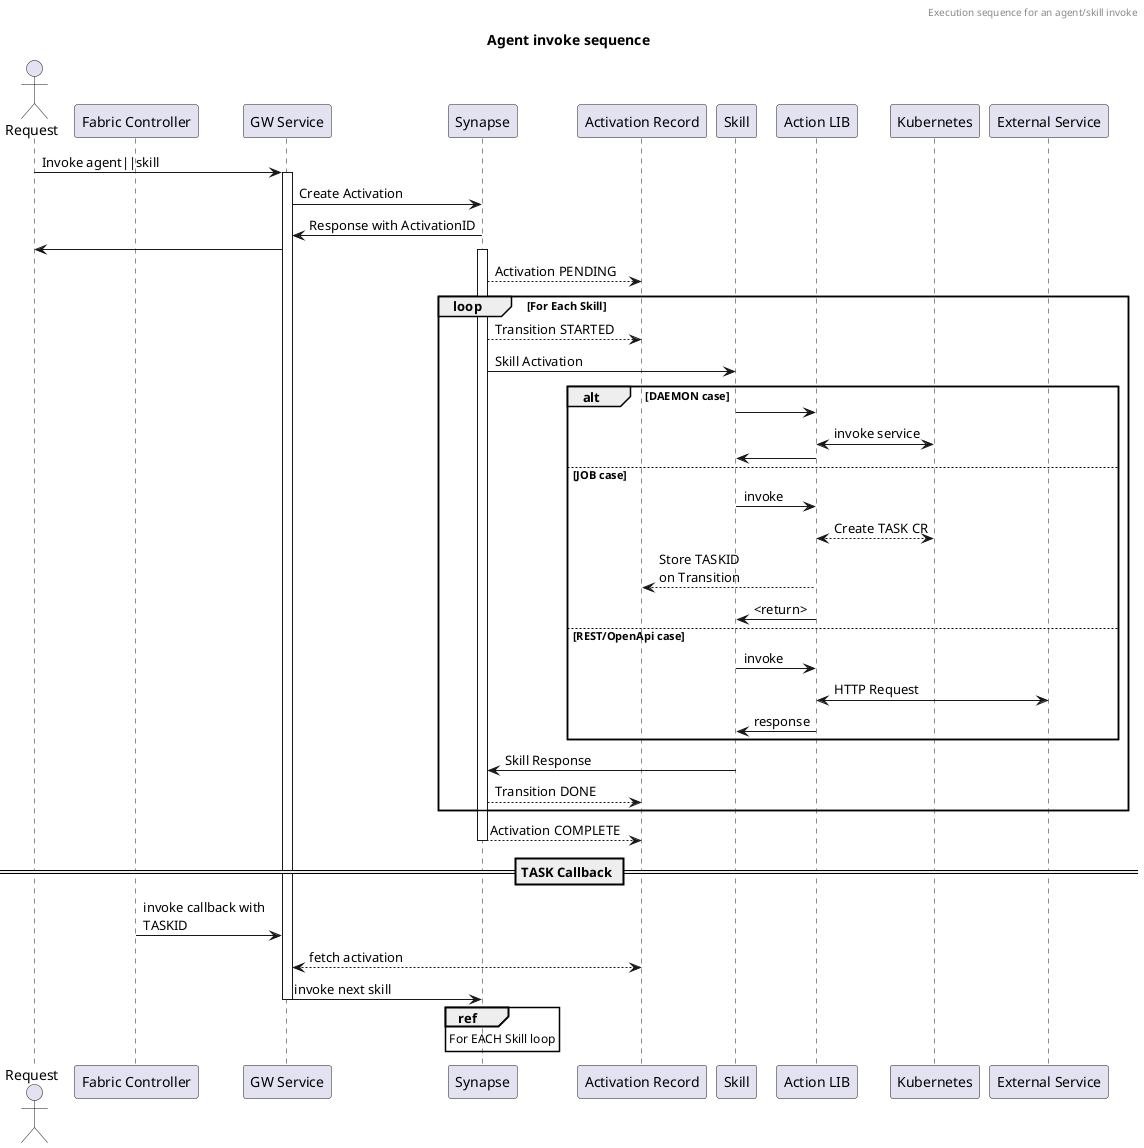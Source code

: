 @startuml
Title Agent invoke sequence
header Execution sequence for an agent/skill invoke
actor Request as req
participant "Fabric Controller" as ctrl
req -> "GW Service" as gw: Invoke agent||skill
activate gw
gw -> "Synapse" as syn: Create Activation
syn -> gw: Response with ActivationID
gw -> req
activate syn
syn --> "Activation Record" as act: Activation PENDING
loop For Each Skill
syn --> act: Transition STARTED
syn -> "Skill" as skill: Skill Activation
alt DAEMON case
skill -> "Action LIB" as action
action <-> "Kubernetes"as k8s: invoke service
action -> skill
else JOB case
skill -> action: invoke
action <--> k8s: Create TASK CR
action --> act: Store TASKID\non Transition
action -> skill: <return>
else REST/OpenApi case
skill -> action: invoke
action <-> "External Service" as ext: HTTP Request
action -> skill: response
end
skill -> syn: Skill Response
syn --> act: Transition DONE
end
syn --> act : Activation COMPLETE
deactivate syn
== TASK Callback ==
ctrl -> gw: invoke callback with\nTASKID
gw <--> act: fetch activation
gw -> syn: invoke next skill
ref over syn
    For EACH Skill loop
end ref
deactivate gw
@enduml
